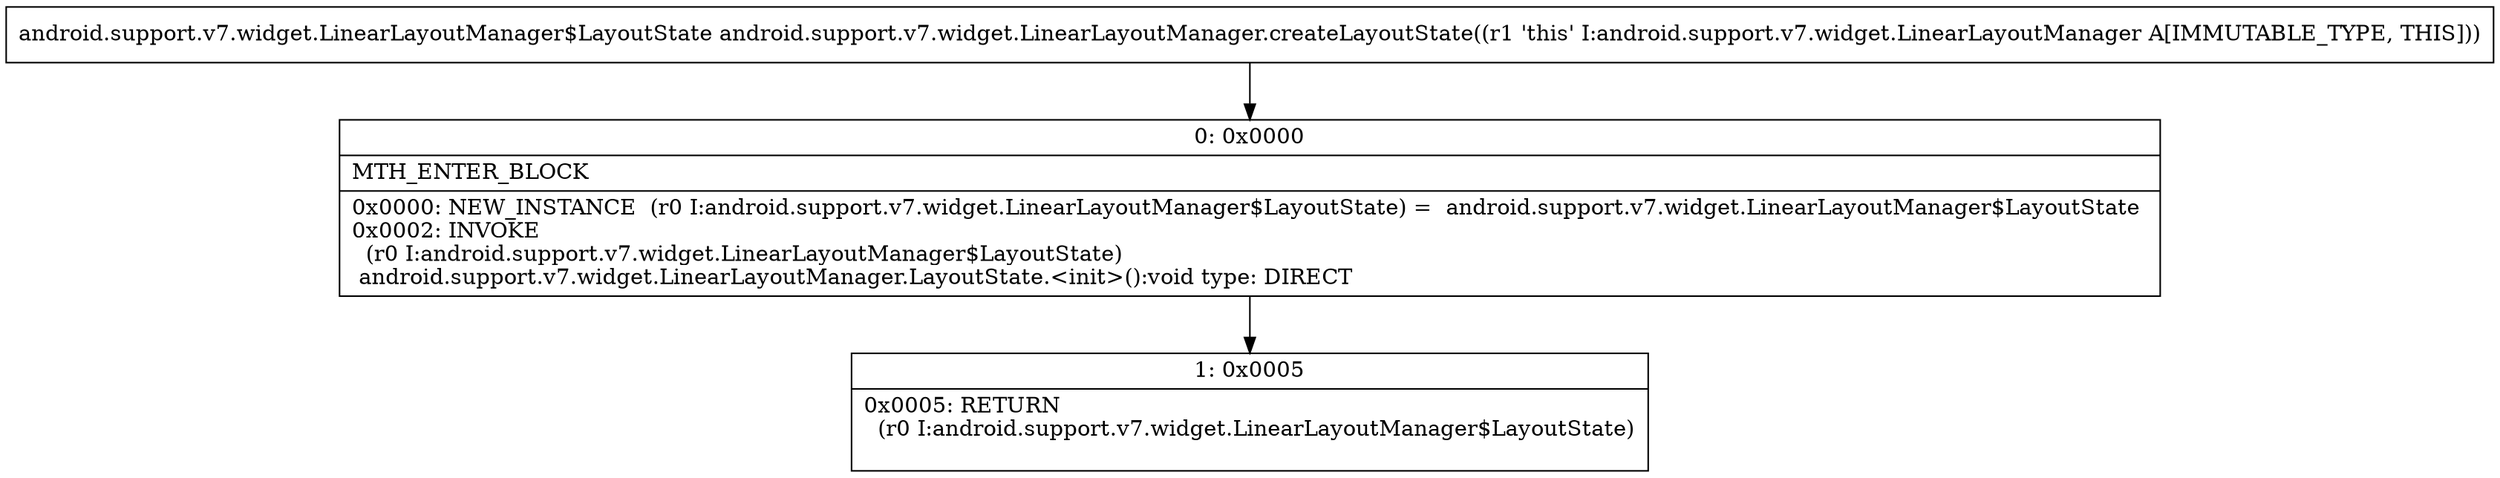 digraph "CFG forandroid.support.v7.widget.LinearLayoutManager.createLayoutState()Landroid\/support\/v7\/widget\/LinearLayoutManager$LayoutState;" {
Node_0 [shape=record,label="{0\:\ 0x0000|MTH_ENTER_BLOCK\l|0x0000: NEW_INSTANCE  (r0 I:android.support.v7.widget.LinearLayoutManager$LayoutState) =  android.support.v7.widget.LinearLayoutManager$LayoutState \l0x0002: INVOKE  \l  (r0 I:android.support.v7.widget.LinearLayoutManager$LayoutState)\l android.support.v7.widget.LinearLayoutManager.LayoutState.\<init\>():void type: DIRECT \l}"];
Node_1 [shape=record,label="{1\:\ 0x0005|0x0005: RETURN  \l  (r0 I:android.support.v7.widget.LinearLayoutManager$LayoutState)\l \l}"];
MethodNode[shape=record,label="{android.support.v7.widget.LinearLayoutManager$LayoutState android.support.v7.widget.LinearLayoutManager.createLayoutState((r1 'this' I:android.support.v7.widget.LinearLayoutManager A[IMMUTABLE_TYPE, THIS])) }"];
MethodNode -> Node_0;
Node_0 -> Node_1;
}

